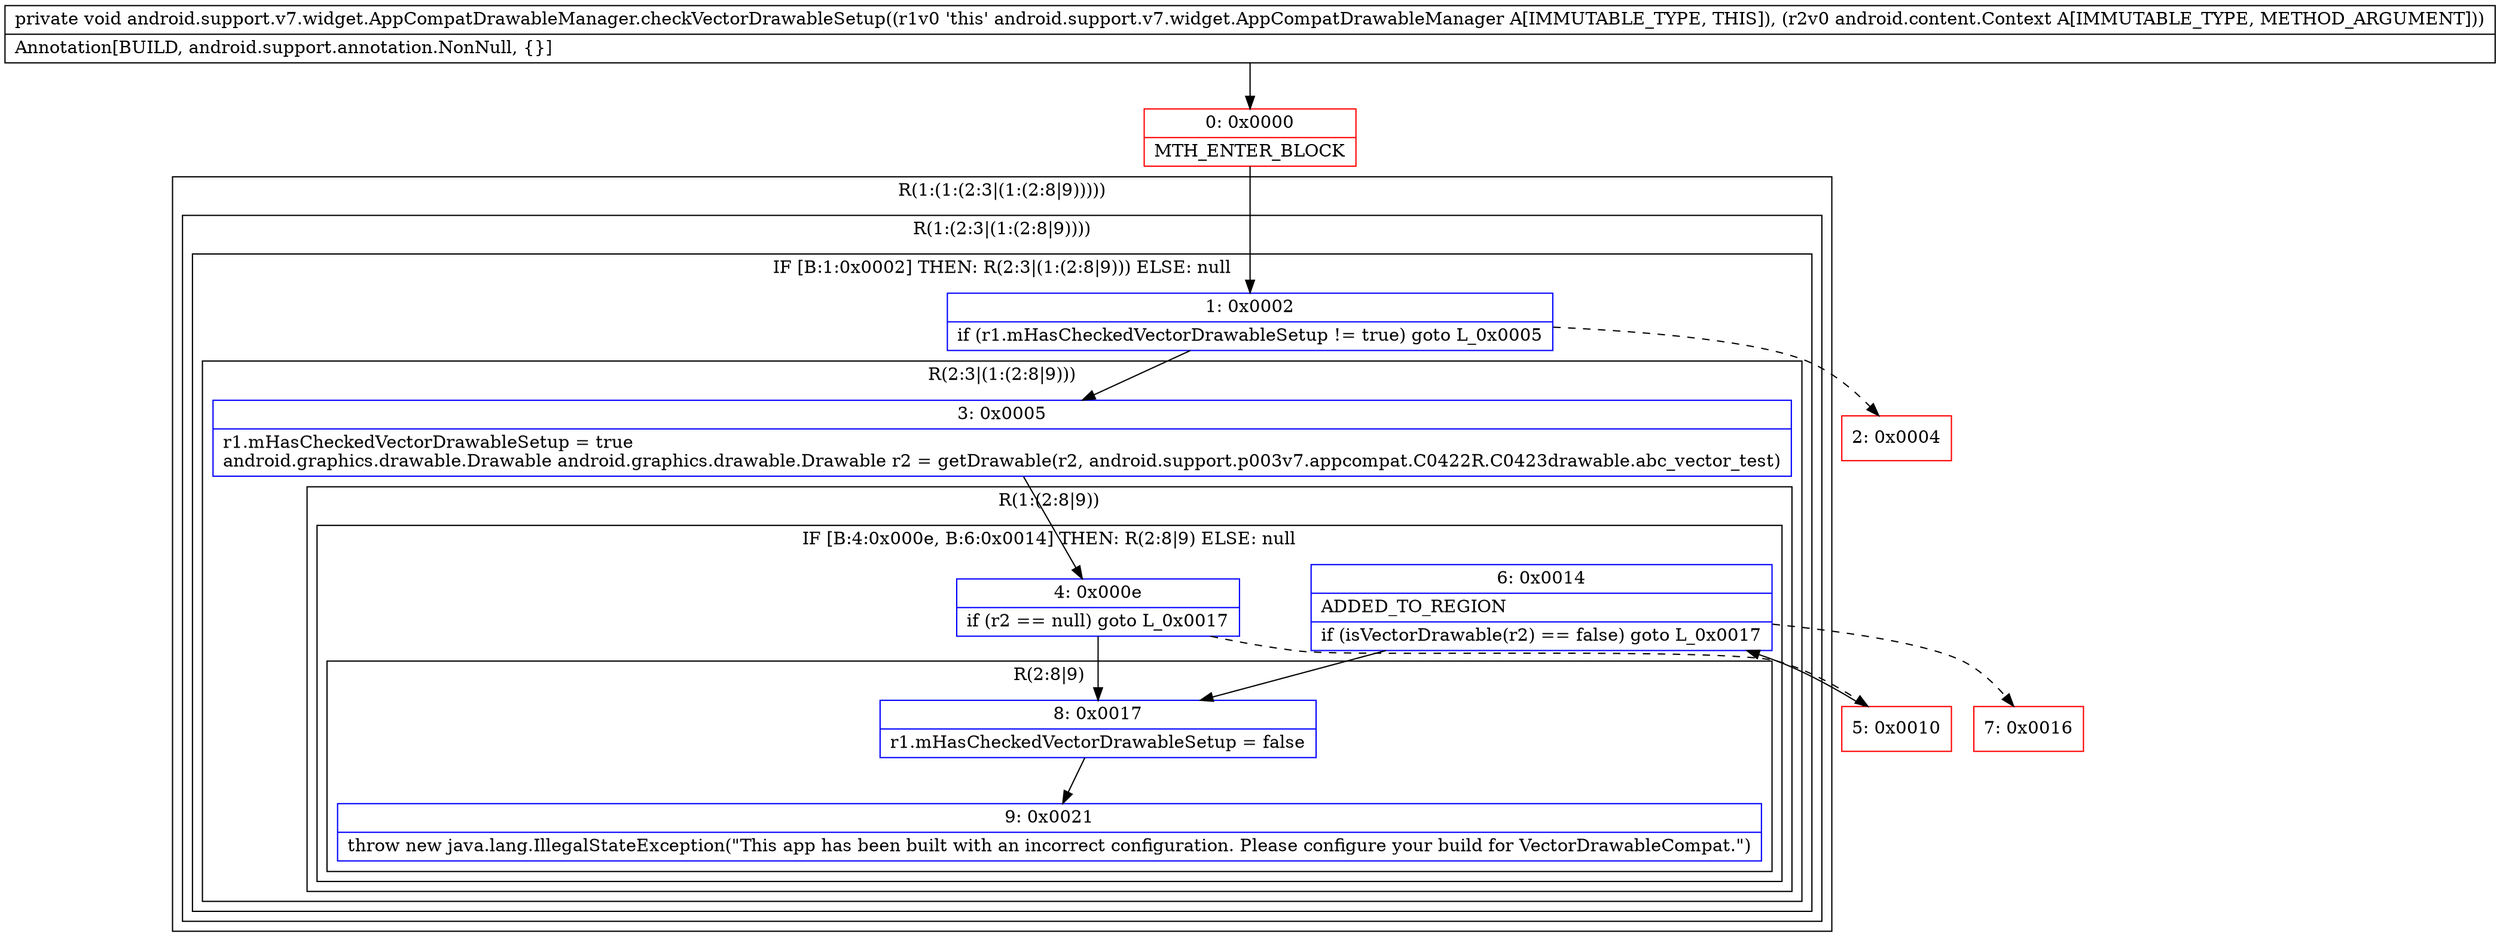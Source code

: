 digraph "CFG forandroid.support.v7.widget.AppCompatDrawableManager.checkVectorDrawableSetup(Landroid\/content\/Context;)V" {
subgraph cluster_Region_1364625428 {
label = "R(1:(1:(2:3|(1:(2:8|9)))))";
node [shape=record,color=blue];
subgraph cluster_Region_183742140 {
label = "R(1:(2:3|(1:(2:8|9))))";
node [shape=record,color=blue];
subgraph cluster_IfRegion_5841952 {
label = "IF [B:1:0x0002] THEN: R(2:3|(1:(2:8|9))) ELSE: null";
node [shape=record,color=blue];
Node_1 [shape=record,label="{1\:\ 0x0002|if (r1.mHasCheckedVectorDrawableSetup != true) goto L_0x0005\l}"];
subgraph cluster_Region_777962620 {
label = "R(2:3|(1:(2:8|9)))";
node [shape=record,color=blue];
Node_3 [shape=record,label="{3\:\ 0x0005|r1.mHasCheckedVectorDrawableSetup = true\landroid.graphics.drawable.Drawable android.graphics.drawable.Drawable r2 = getDrawable(r2, android.support.p003v7.appcompat.C0422R.C0423drawable.abc_vector_test)\l}"];
subgraph cluster_Region_1489338961 {
label = "R(1:(2:8|9))";
node [shape=record,color=blue];
subgraph cluster_IfRegion_1622225086 {
label = "IF [B:4:0x000e, B:6:0x0014] THEN: R(2:8|9) ELSE: null";
node [shape=record,color=blue];
Node_4 [shape=record,label="{4\:\ 0x000e|if (r2 == null) goto L_0x0017\l}"];
Node_6 [shape=record,label="{6\:\ 0x0014|ADDED_TO_REGION\l|if (isVectorDrawable(r2) == false) goto L_0x0017\l}"];
subgraph cluster_Region_1026996085 {
label = "R(2:8|9)";
node [shape=record,color=blue];
Node_8 [shape=record,label="{8\:\ 0x0017|r1.mHasCheckedVectorDrawableSetup = false\l}"];
Node_9 [shape=record,label="{9\:\ 0x0021|throw new java.lang.IllegalStateException(\"This app has been built with an incorrect configuration. Please configure your build for VectorDrawableCompat.\")\l}"];
}
}
}
}
}
}
}
Node_0 [shape=record,color=red,label="{0\:\ 0x0000|MTH_ENTER_BLOCK\l}"];
Node_2 [shape=record,color=red,label="{2\:\ 0x0004}"];
Node_5 [shape=record,color=red,label="{5\:\ 0x0010}"];
Node_7 [shape=record,color=red,label="{7\:\ 0x0016}"];
MethodNode[shape=record,label="{private void android.support.v7.widget.AppCompatDrawableManager.checkVectorDrawableSetup((r1v0 'this' android.support.v7.widget.AppCompatDrawableManager A[IMMUTABLE_TYPE, THIS]), (r2v0 android.content.Context A[IMMUTABLE_TYPE, METHOD_ARGUMENT]))  | Annotation[BUILD, android.support.annotation.NonNull, \{\}]\l}"];
MethodNode -> Node_0;
Node_1 -> Node_2[style=dashed];
Node_1 -> Node_3;
Node_3 -> Node_4;
Node_4 -> Node_5[style=dashed];
Node_4 -> Node_8;
Node_6 -> Node_7[style=dashed];
Node_6 -> Node_8;
Node_8 -> Node_9;
Node_0 -> Node_1;
Node_5 -> Node_6;
}

